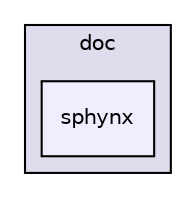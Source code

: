 digraph "doc/sphynx" {
  compound=true
  node [ fontsize="10", fontname="Helvetica"];
  edge [ labelfontsize="10", labelfontname="Helvetica"];
  subgraph clusterdir_e68e8157741866f444e17edd764ebbae {
    graph [ bgcolor="#ddddee", pencolor="black", label="doc" fontname="Helvetica", fontsize="10", URL="dir_e68e8157741866f444e17edd764ebbae.html"]
  dir_28007844d50f6d1d82ab8392dfac05b7 [shape=box, label="sphynx", style="filled", fillcolor="#eeeeff", pencolor="black", URL="dir_28007844d50f6d1d82ab8392dfac05b7.html"];
  }
}
